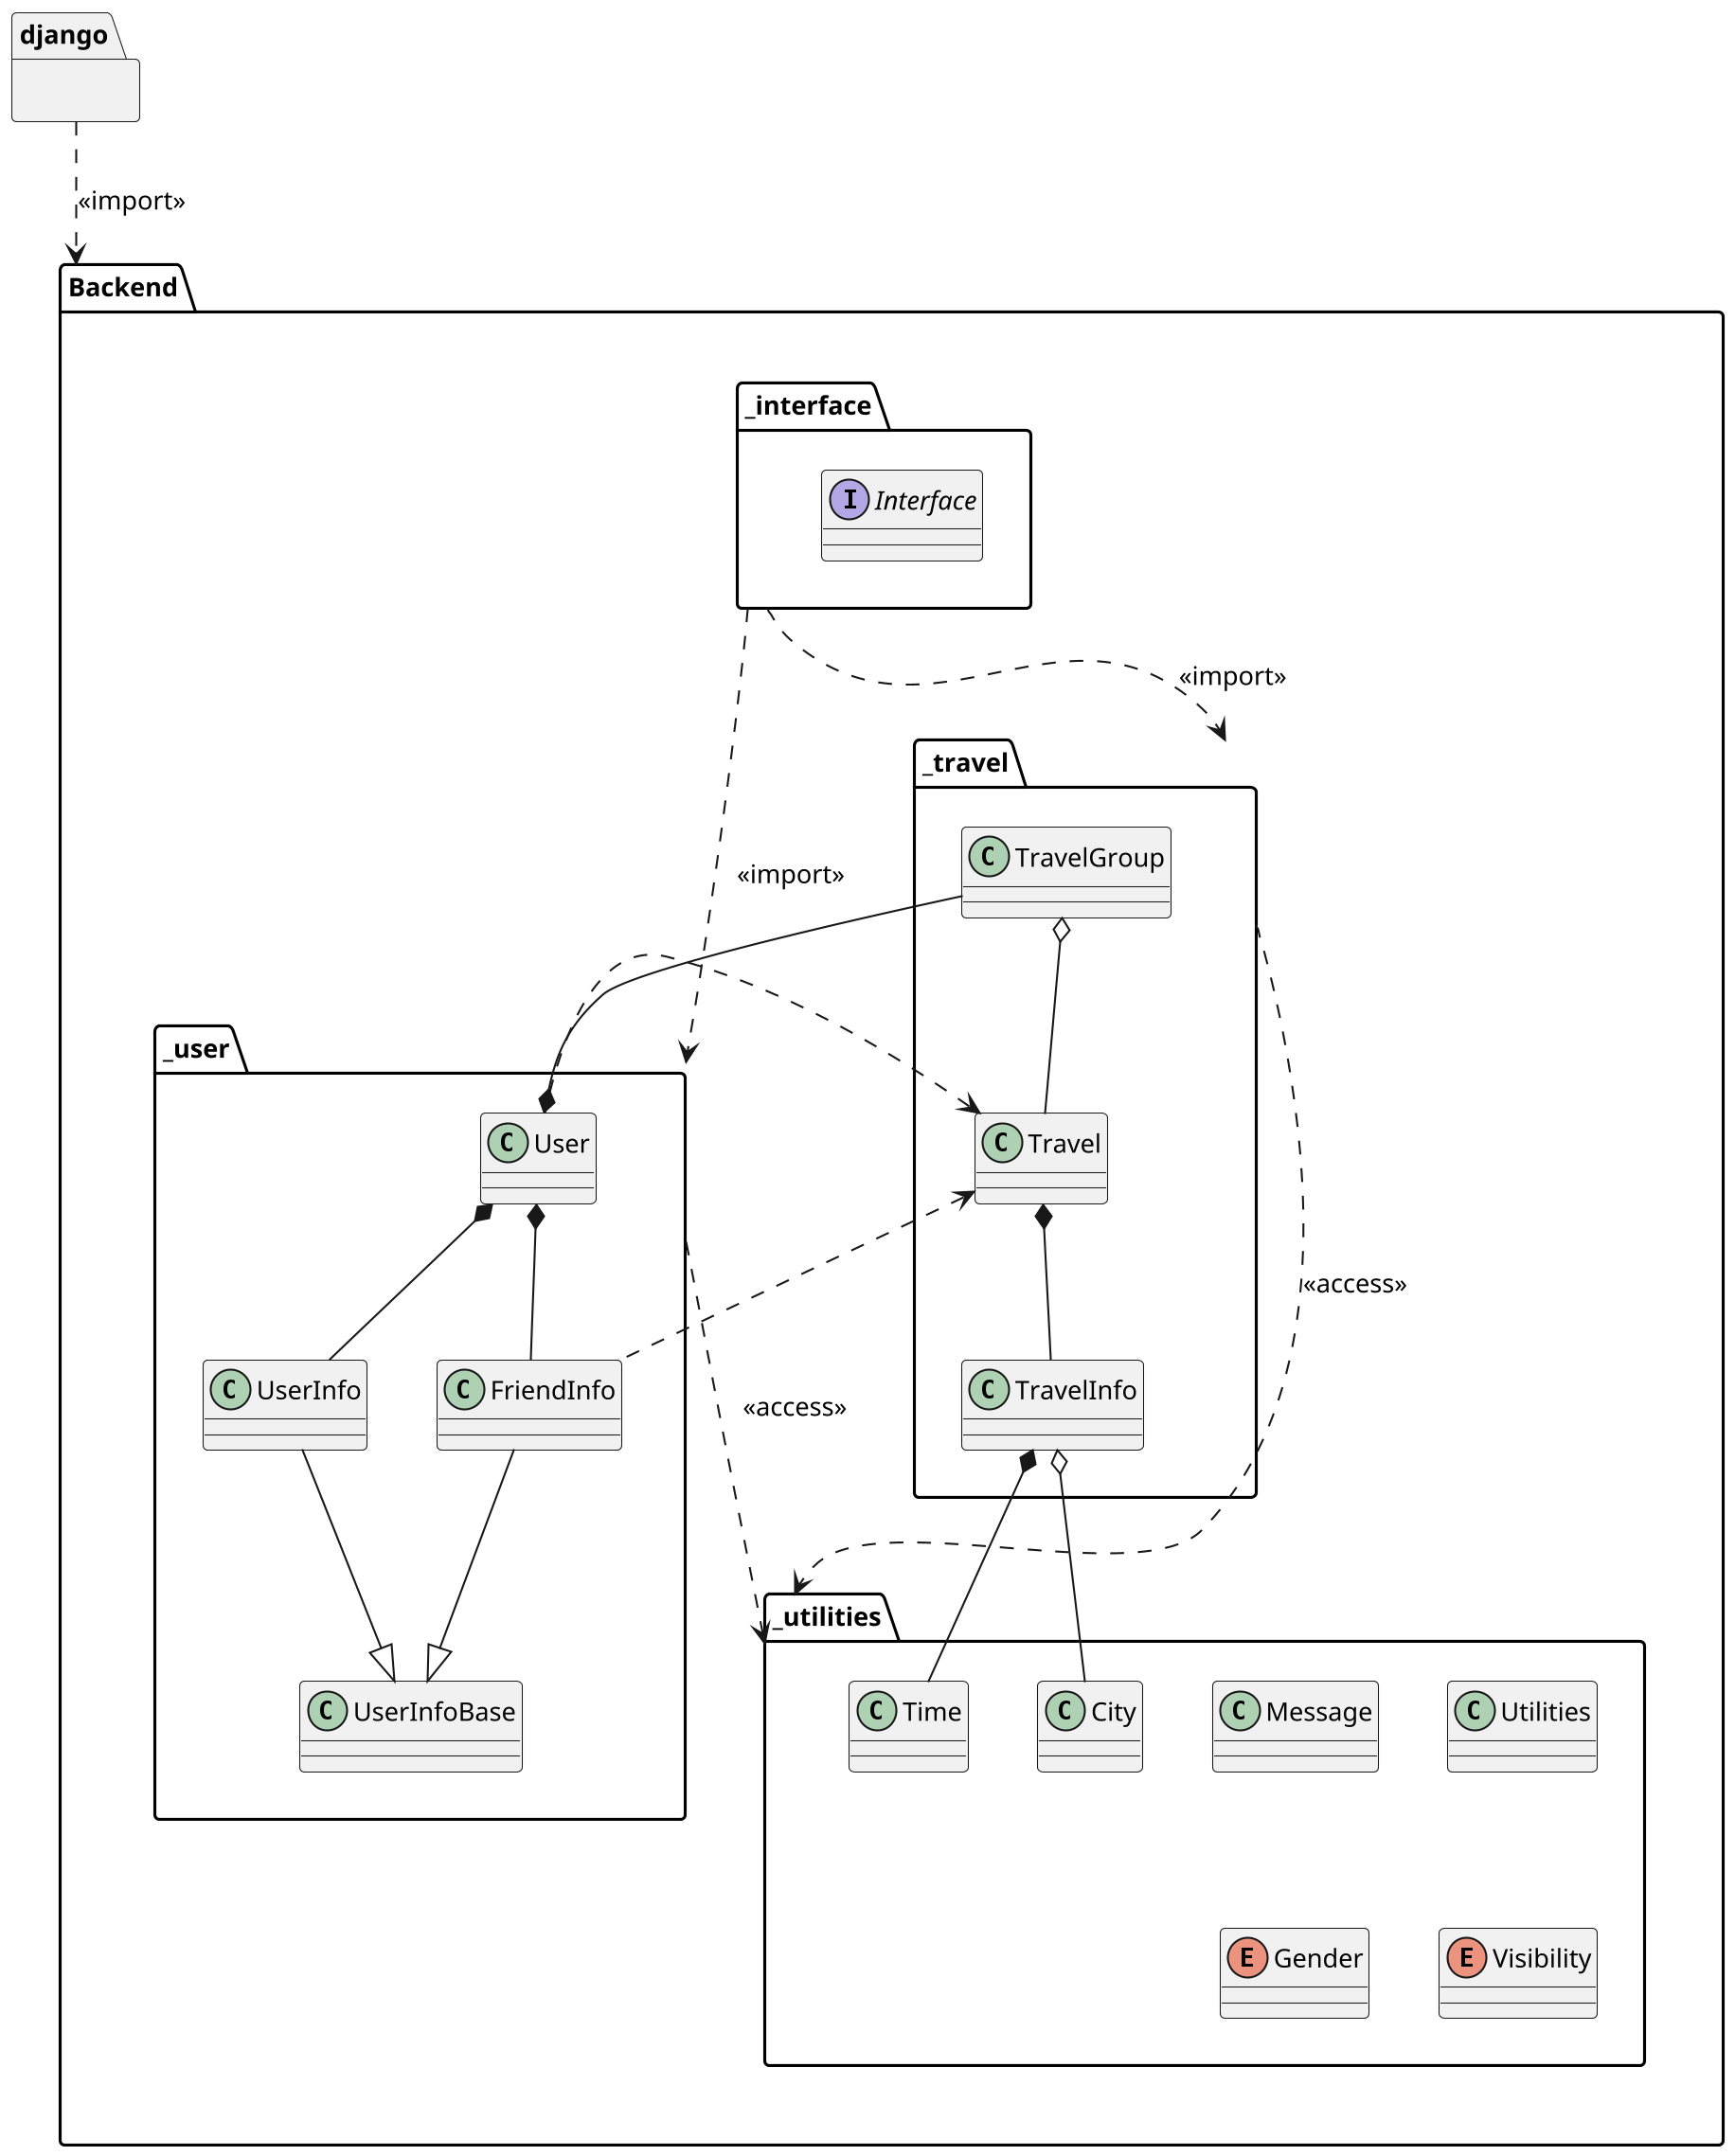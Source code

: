@startuml PackageDiagram.backend

skinparam Dpi 200
skinparam DefaultFont {
    Name Monospace
    Size 13
    Style bold
}

namespace Backend {
    package _utilities {
        'method gps_to_location()
        class City
        class Time
        class Message
        class Utilities
        enum Gender
        enum Visibility
    }

    package _interface {
        interface Interface
    }

    package _travel {
        class Travel
        class TravelGroup
        class TravelInfo
    }

    package _user {
        class User
        class UserInfoBase
        class UserInfo
        class FriendInfo
    }
}

package django {
}

User        *--  UserInfo
User        *--  FriendInfo
User        *--  TravelGroup
UserInfo    --|> UserInfoBase
FriendInfo  --|> UserInfoBase
TravelGroup o--  Travel
Travel      *--  TravelInfo
Travel      <..  User
Travel      <..  FriendInfo
TravelInfo  o--  City
TravelInfo  *--  Time

django     ..> Backend:    <<import>>
_travel    ..> _utilities: <<access>>
_user      ..> _utilities: <<access>>
_interface ..> _travel:    <<import>>
_interface ..> _user:      <<import>>

@enduml
